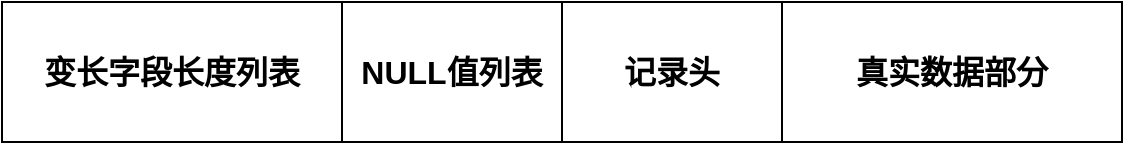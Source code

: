 <mxfile version="15.2.7" type="device"><diagram id="61z0JEzBNpLgKrYibeAE" name="第 1 页"><mxGraphModel dx="1422" dy="822" grid="1" gridSize="10" guides="1" tooltips="1" connect="1" arrows="1" fold="1" page="1" pageScale="1" pageWidth="827" pageHeight="1169" math="0" shadow="0"><root><mxCell id="0"/><mxCell id="1" parent="0"/><mxCell id="yYnhpI8jk0neGbjfaa50-1" value="&lt;b&gt;&lt;font style=&quot;font-size: 16px&quot;&gt;变长字段长度列表&lt;/font&gt;&lt;/b&gt;" style="rounded=0;whiteSpace=wrap;html=1;" vertex="1" parent="1"><mxGeometry x="80" y="230" width="170" height="70" as="geometry"/></mxCell><mxCell id="yYnhpI8jk0neGbjfaa50-2" value="&lt;b&gt;&lt;font style=&quot;font-size: 16px&quot;&gt;NULL值列表&lt;/font&gt;&lt;/b&gt;" style="rounded=0;whiteSpace=wrap;html=1;" vertex="1" parent="1"><mxGeometry x="250" y="230" width="110" height="70" as="geometry"/></mxCell><mxCell id="yYnhpI8jk0neGbjfaa50-3" value="&lt;b&gt;&lt;font style=&quot;font-size: 16px&quot;&gt;记录头&lt;/font&gt;&lt;/b&gt;" style="rounded=0;whiteSpace=wrap;html=1;" vertex="1" parent="1"><mxGeometry x="360" y="230" width="110" height="70" as="geometry"/></mxCell><mxCell id="yYnhpI8jk0neGbjfaa50-4" value="&lt;span style=&quot;font-size: 16px&quot;&gt;&lt;b&gt;真实数据部分&lt;/b&gt;&lt;/span&gt;" style="rounded=0;whiteSpace=wrap;html=1;" vertex="1" parent="1"><mxGeometry x="470" y="230" width="170" height="70" as="geometry"/></mxCell></root></mxGraphModel></diagram></mxfile>